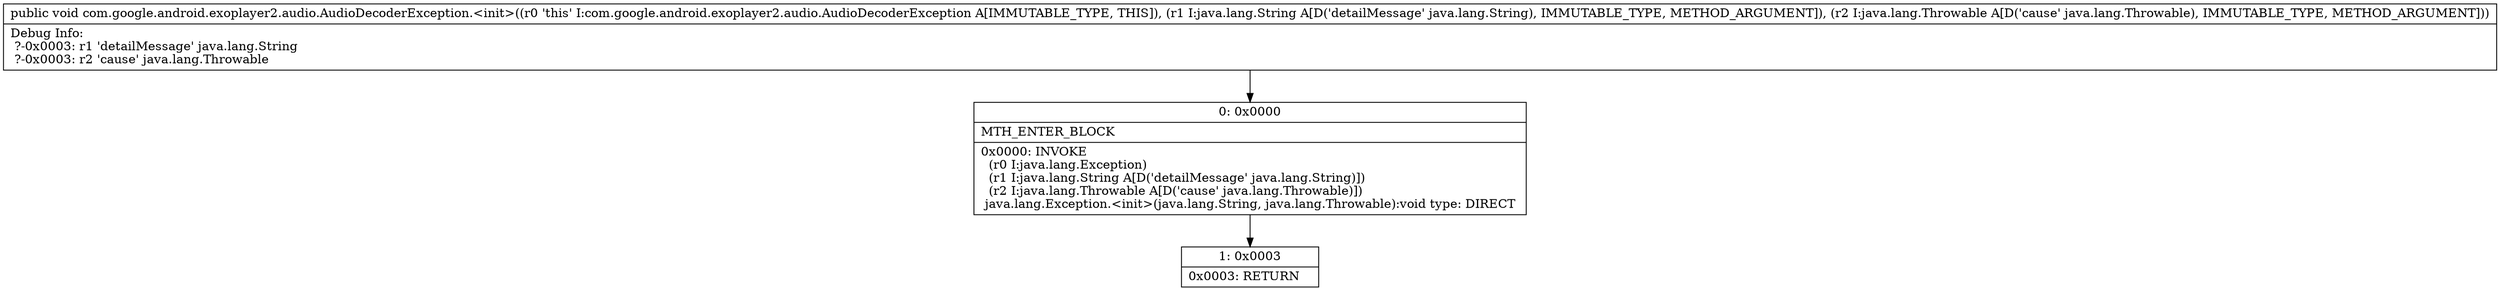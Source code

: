digraph "CFG forcom.google.android.exoplayer2.audio.AudioDecoderException.\<init\>(Ljava\/lang\/String;Ljava\/lang\/Throwable;)V" {
Node_0 [shape=record,label="{0\:\ 0x0000|MTH_ENTER_BLOCK\l|0x0000: INVOKE  \l  (r0 I:java.lang.Exception)\l  (r1 I:java.lang.String A[D('detailMessage' java.lang.String)])\l  (r2 I:java.lang.Throwable A[D('cause' java.lang.Throwable)])\l java.lang.Exception.\<init\>(java.lang.String, java.lang.Throwable):void type: DIRECT \l}"];
Node_1 [shape=record,label="{1\:\ 0x0003|0x0003: RETURN   \l}"];
MethodNode[shape=record,label="{public void com.google.android.exoplayer2.audio.AudioDecoderException.\<init\>((r0 'this' I:com.google.android.exoplayer2.audio.AudioDecoderException A[IMMUTABLE_TYPE, THIS]), (r1 I:java.lang.String A[D('detailMessage' java.lang.String), IMMUTABLE_TYPE, METHOD_ARGUMENT]), (r2 I:java.lang.Throwable A[D('cause' java.lang.Throwable), IMMUTABLE_TYPE, METHOD_ARGUMENT]))  | Debug Info:\l  ?\-0x0003: r1 'detailMessage' java.lang.String\l  ?\-0x0003: r2 'cause' java.lang.Throwable\l}"];
MethodNode -> Node_0;
Node_0 -> Node_1;
}

